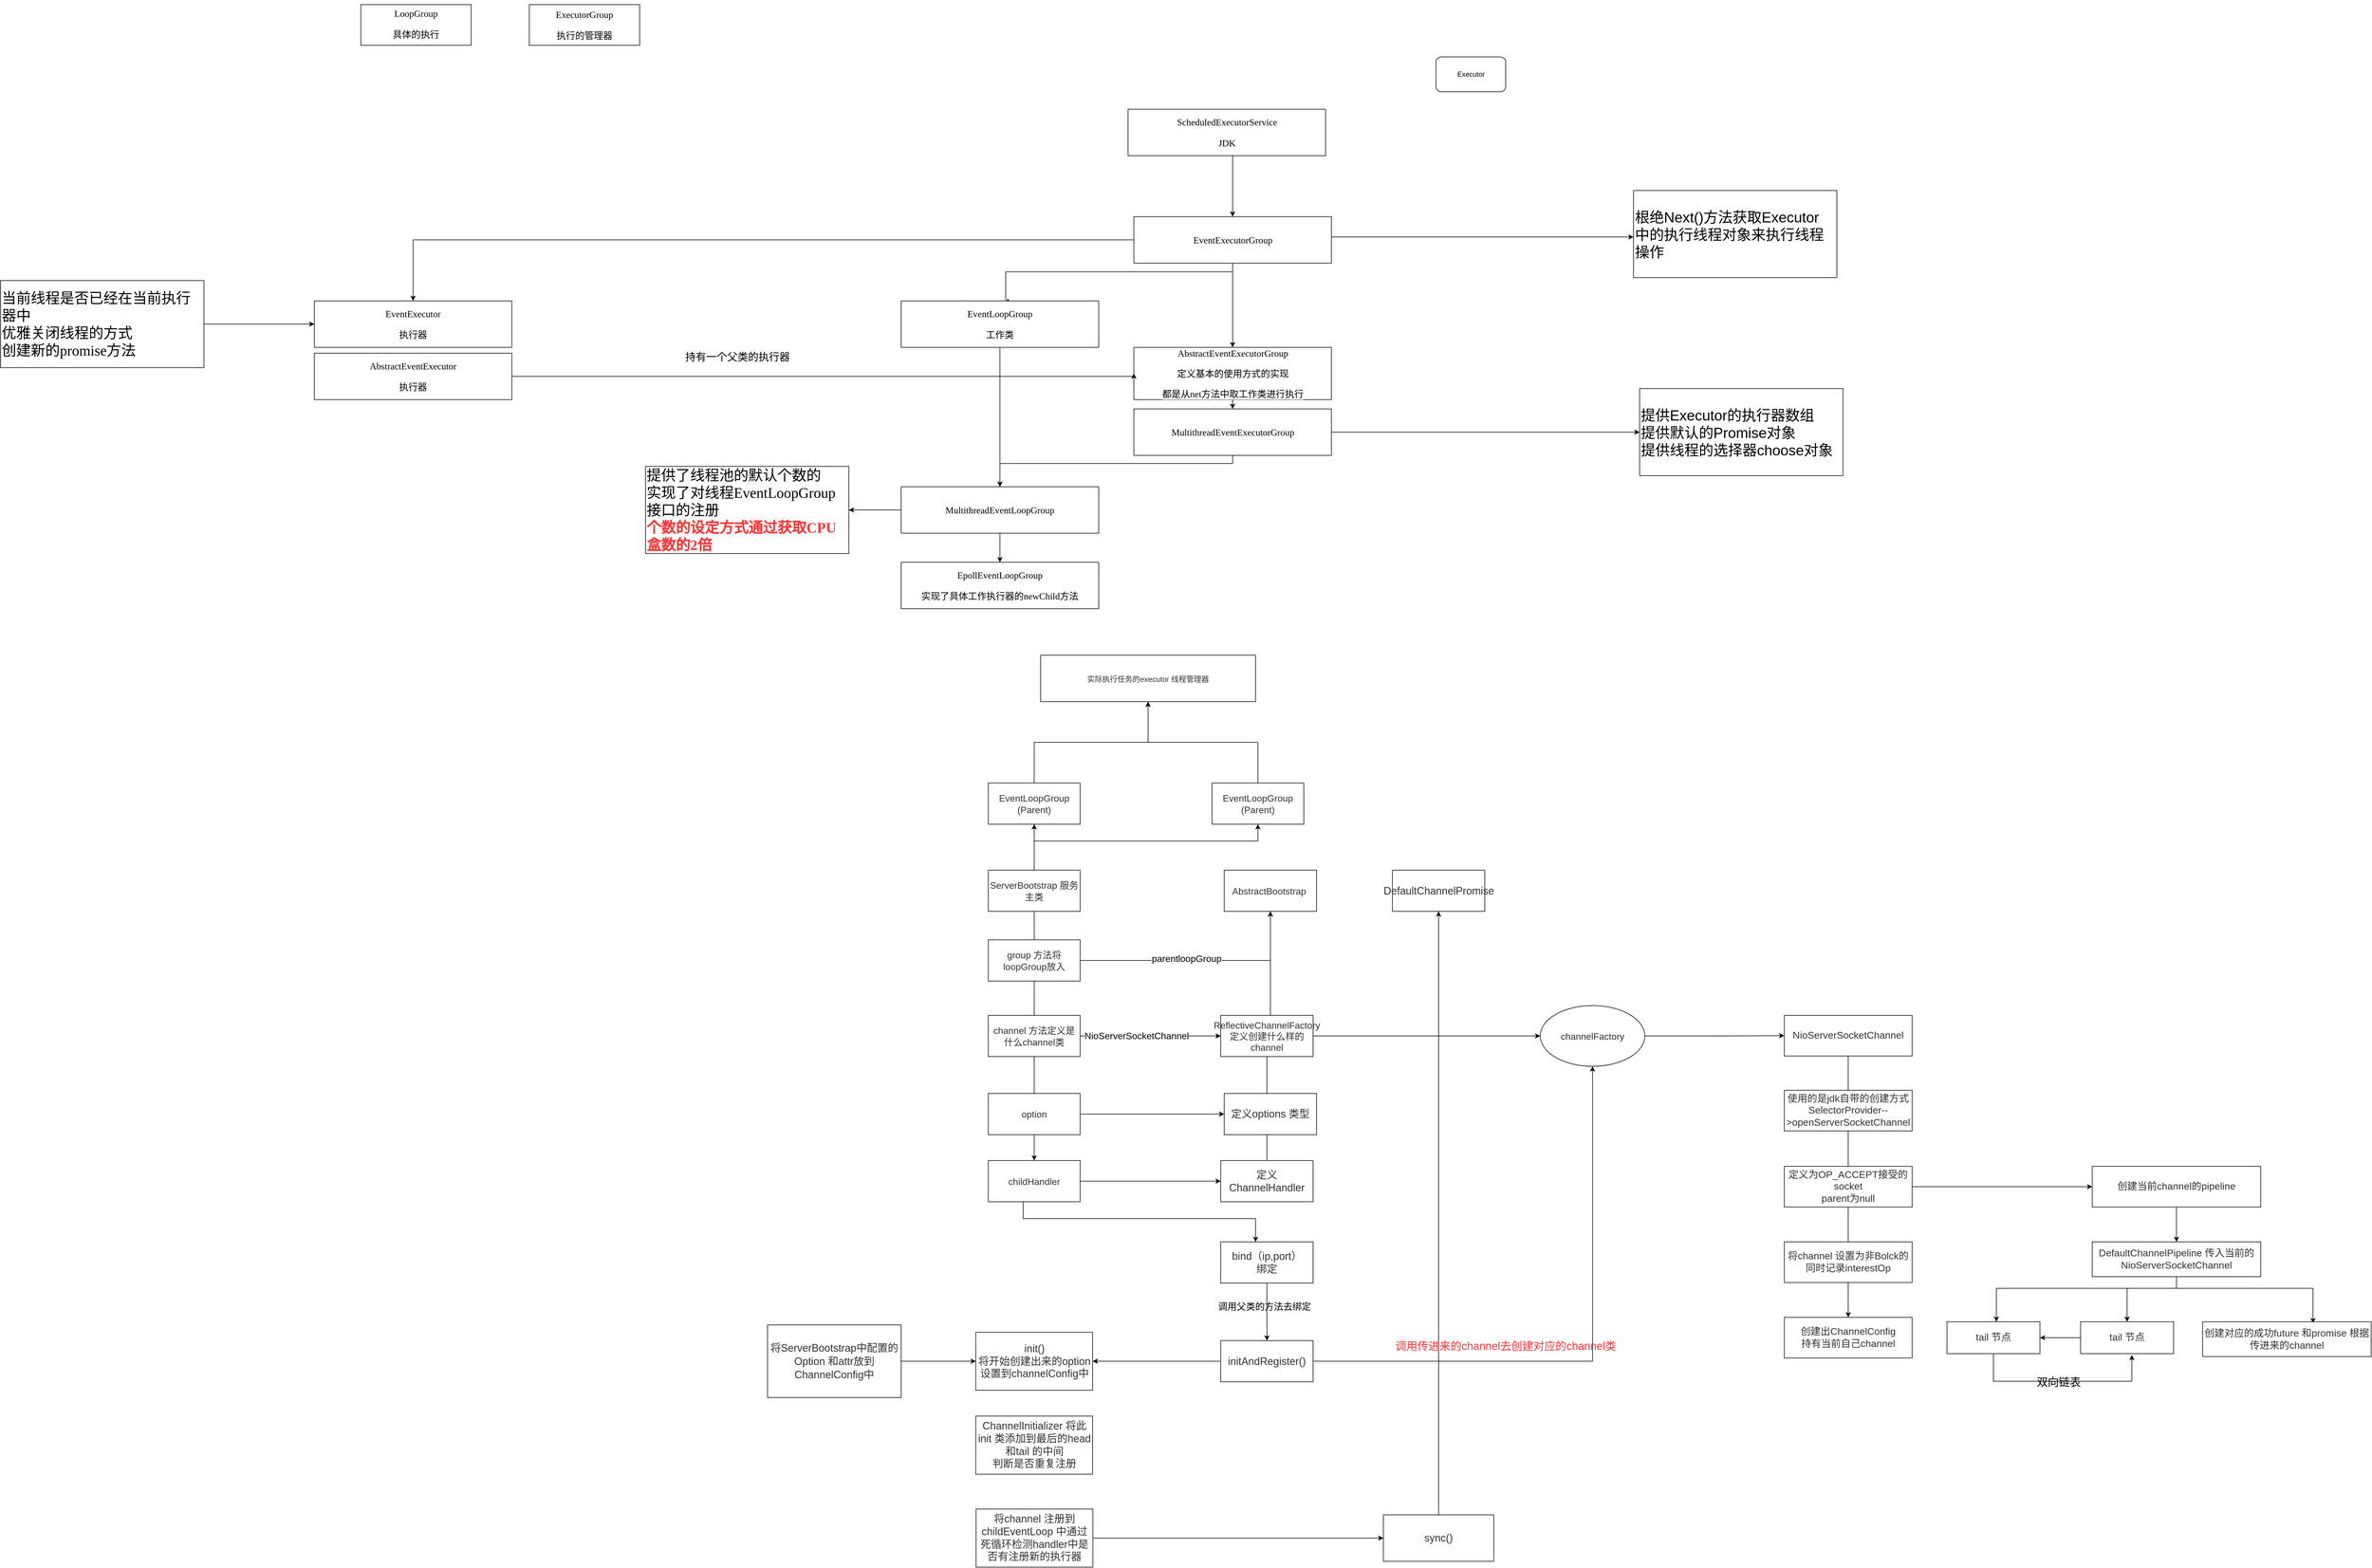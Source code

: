 <mxfile version="13.7.3" type="github">
  <diagram id="tISTSOa1IbnUW52Cragt" name="第 1 页">
    <mxGraphModel dx="3685" dy="3537" grid="1" gridSize="10" guides="1" tooltips="1" connect="1" arrows="1" fold="1" page="1" pageScale="1" pageWidth="827" pageHeight="1169" math="0" shadow="0">
      <root>
        <mxCell id="0" />
        <mxCell id="1" parent="0" />
        <mxCell id="TtaqyDXrP9r9ZkSE2HPn-74" style="edgeStyle=orthogonalEdgeStyle;rounded=0;orthogonalLoop=1;jettySize=auto;html=1;fontSize=19;" parent="1" source="TtaqyDXrP9r9ZkSE2HPn-1" target="TtaqyDXrP9r9ZkSE2HPn-73" edge="1">
          <mxGeometry relative="1" as="geometry" />
        </mxCell>
        <mxCell id="TtaqyDXrP9r9ZkSE2HPn-1" value="&lt;span style=&quot;color: rgb(50, 50, 50); font-size: 16px; background-color: rgba(255, 255, 255, 0.01);&quot;&gt;EventLoopGroup (Parent)&lt;/span&gt;" style="rounded=0;whiteSpace=wrap;html=1;fontSize=16;" parent="1" vertex="1">
          <mxGeometry x="120" y="20" width="158" height="71" as="geometry" />
        </mxCell>
        <mxCell id="TtaqyDXrP9r9ZkSE2HPn-70" style="edgeStyle=orthogonalEdgeStyle;rounded=0;orthogonalLoop=1;jettySize=auto;html=1;fontSize=19;" parent="1" source="TtaqyDXrP9r9ZkSE2HPn-3" target="TtaqyDXrP9r9ZkSE2HPn-9" edge="1">
          <mxGeometry relative="1" as="geometry" />
        </mxCell>
        <mxCell id="TtaqyDXrP9r9ZkSE2HPn-71" style="edgeStyle=orthogonalEdgeStyle;rounded=0;orthogonalLoop=1;jettySize=auto;html=1;fontSize=19;" parent="1" source="TtaqyDXrP9r9ZkSE2HPn-3" target="TtaqyDXrP9r9ZkSE2HPn-1" edge="1">
          <mxGeometry relative="1" as="geometry">
            <mxPoint x="199" y="100" as="targetPoint" />
          </mxGeometry>
        </mxCell>
        <mxCell id="TtaqyDXrP9r9ZkSE2HPn-72" style="edgeStyle=orthogonalEdgeStyle;rounded=0;orthogonalLoop=1;jettySize=auto;html=1;fontSize=19;" parent="1" source="TtaqyDXrP9r9ZkSE2HPn-3" target="TtaqyDXrP9r9ZkSE2HPn-40" edge="1">
          <mxGeometry relative="1" as="geometry">
            <Array as="points">
              <mxPoint x="199" y="120" />
              <mxPoint x="584" y="120" />
            </Array>
          </mxGeometry>
        </mxCell>
        <mxCell id="TtaqyDXrP9r9ZkSE2HPn-3" value="&lt;span style=&quot;color: rgb(50, 50, 50); font-size: 16px; background-color: rgba(255, 255, 255, 0.01);&quot;&gt;ServerBootstrap 服务主类&lt;/span&gt;" style="rounded=0;whiteSpace=wrap;html=1;fontSize=16;" parent="1" vertex="1">
          <mxGeometry x="120" y="170" width="158" height="71" as="geometry" />
        </mxCell>
        <mxCell id="TtaqyDXrP9r9ZkSE2HPn-4" value="&lt;span style=&quot;color: rgb(50, 50, 50); font-size: 16px; background-color: rgba(255, 255, 255, 0.01);&quot;&gt;AbstractBootstrap&amp;nbsp;&lt;/span&gt;" style="rounded=0;whiteSpace=wrap;html=1;fontSize=16;" parent="1" vertex="1">
          <mxGeometry x="526" y="170" width="159" height="71" as="geometry" />
        </mxCell>
        <mxCell id="TtaqyDXrP9r9ZkSE2HPn-15" style="edgeStyle=orthogonalEdgeStyle;rounded=0;orthogonalLoop=1;jettySize=auto;html=1;entryX=0.5;entryY=1;entryDx=0;entryDy=0;fontSize=16;" parent="1" source="TtaqyDXrP9r9ZkSE2HPn-6" target="TtaqyDXrP9r9ZkSE2HPn-4" edge="1">
          <mxGeometry relative="1" as="geometry" />
        </mxCell>
        <mxCell id="TtaqyDXrP9r9ZkSE2HPn-16" value="&lt;font style=&quot;font-size: 16px;&quot;&gt;parentloopGroup&lt;/font&gt;" style="edgeLabel;html=1;align=center;verticalAlign=middle;resizable=0;points=[];fontSize=16;" parent="TtaqyDXrP9r9ZkSE2HPn-15" vertex="1" connectable="0">
          <mxGeometry x="-0.112" y="4" relative="1" as="geometry">
            <mxPoint as="offset" />
          </mxGeometry>
        </mxCell>
        <mxCell id="TtaqyDXrP9r9ZkSE2HPn-6" value="&lt;span style=&quot;color: rgb(50, 50, 50); font-size: 16px; background-color: rgba(255, 255, 255, 0.01);&quot;&gt;group 方法将 loopGroup放入&lt;/span&gt;" style="rounded=0;whiteSpace=wrap;html=1;fontSize=16;" parent="1" vertex="1">
          <mxGeometry x="120" y="290" width="158" height="71" as="geometry" />
        </mxCell>
        <mxCell id="TtaqyDXrP9r9ZkSE2HPn-17" style="edgeStyle=orthogonalEdgeStyle;rounded=0;orthogonalLoop=1;jettySize=auto;html=1;entryX=0;entryY=0.5;entryDx=0;entryDy=0;fontSize=16;" parent="1" source="TtaqyDXrP9r9ZkSE2HPn-7" target="TtaqyDXrP9r9ZkSE2HPn-13" edge="1">
          <mxGeometry relative="1" as="geometry" />
        </mxCell>
        <mxCell id="TtaqyDXrP9r9ZkSE2HPn-18" value="NioServerSocketChannel" style="edgeLabel;html=1;align=center;verticalAlign=middle;resizable=0;points=[];fontSize=16;" parent="TtaqyDXrP9r9ZkSE2HPn-17" vertex="1" connectable="0">
          <mxGeometry x="-0.198" y="1" relative="1" as="geometry">
            <mxPoint as="offset" />
          </mxGeometry>
        </mxCell>
        <mxCell id="TtaqyDXrP9r9ZkSE2HPn-7" value="&lt;span style=&quot;color: rgb(50, 50, 50); font-size: 16px; background-color: rgba(255, 255, 255, 0.01);&quot;&gt;channel 方法定义是什么channel类&lt;/span&gt;" style="rounded=0;whiteSpace=wrap;html=1;fontSize=16;" parent="1" vertex="1">
          <mxGeometry x="120" y="420" width="158" height="71" as="geometry" />
        </mxCell>
        <mxCell id="TtaqyDXrP9r9ZkSE2HPn-20" value="" style="edgeStyle=orthogonalEdgeStyle;rounded=0;orthogonalLoop=1;jettySize=auto;html=1;fontSize=16;entryX=0;entryY=0.5;entryDx=0;entryDy=0;" parent="1" source="TtaqyDXrP9r9ZkSE2HPn-8" target="TtaqyDXrP9r9ZkSE2HPn-12" edge="1">
          <mxGeometry relative="1" as="geometry">
            <mxPoint x="320" y="584.5" as="targetPoint" />
          </mxGeometry>
        </mxCell>
        <mxCell id="TtaqyDXrP9r9ZkSE2HPn-8" value="&lt;span style=&quot;color: rgb(50, 50, 50); font-size: 16px; background-color: rgba(255, 255, 255, 0.01);&quot;&gt;option&lt;/span&gt;" style="rounded=0;whiteSpace=wrap;html=1;fontSize=16;" parent="1" vertex="1">
          <mxGeometry x="120" y="554.5" width="158" height="71" as="geometry" />
        </mxCell>
        <mxCell id="TtaqyDXrP9r9ZkSE2HPn-21" style="edgeStyle=orthogonalEdgeStyle;rounded=0;orthogonalLoop=1;jettySize=auto;html=1;fontSize=16;" parent="1" source="TtaqyDXrP9r9ZkSE2HPn-9" target="TtaqyDXrP9r9ZkSE2HPn-11" edge="1">
          <mxGeometry relative="1" as="geometry" />
        </mxCell>
        <mxCell id="TtaqyDXrP9r9ZkSE2HPn-22" style="edgeStyle=orthogonalEdgeStyle;rounded=0;orthogonalLoop=1;jettySize=auto;html=1;fontSize=16;" parent="1" source="TtaqyDXrP9r9ZkSE2HPn-9" target="TtaqyDXrP9r9ZkSE2HPn-10" edge="1">
          <mxGeometry relative="1" as="geometry">
            <Array as="points">
              <mxPoint x="180" y="770" />
              <mxPoint x="580" y="770" />
            </Array>
          </mxGeometry>
        </mxCell>
        <mxCell id="TtaqyDXrP9r9ZkSE2HPn-9" value="&lt;span style=&quot;color: rgb(50, 50, 50); font-size: 16px; background-color: rgba(255, 255, 255, 0.01);&quot;&gt;childHandler&lt;/span&gt;" style="rounded=0;whiteSpace=wrap;html=1;fontSize=16;" parent="1" vertex="1">
          <mxGeometry x="120" y="670" width="158" height="71" as="geometry" />
        </mxCell>
        <mxCell id="TtaqyDXrP9r9ZkSE2HPn-23" style="edgeStyle=orthogonalEdgeStyle;rounded=0;orthogonalLoop=1;jettySize=auto;html=1;fontSize=16;entryX=0.5;entryY=0;entryDx=0;entryDy=0;" parent="1" source="TtaqyDXrP9r9ZkSE2HPn-10" target="TtaqyDXrP9r9ZkSE2HPn-14" edge="1">
          <mxGeometry relative="1" as="geometry">
            <mxPoint x="580" y="920" as="targetPoint" />
          </mxGeometry>
        </mxCell>
        <mxCell id="TtaqyDXrP9r9ZkSE2HPn-10" value="&lt;span style=&quot;color: rgb(50 , 50 , 50) ; font-size: 18px ; background-color: rgba(255 , 255 , 255 , 0.01)&quot;&gt;bind（ip,port）&lt;/span&gt;&lt;div style=&quot;resize: none ; outline: 0px ; font-size: 18px ; color: rgb(50 , 50 , 50)&quot;&gt;绑定&lt;/div&gt;" style="rounded=0;whiteSpace=wrap;html=1;fontSize=16;" parent="1" vertex="1">
          <mxGeometry x="520" y="810" width="159" height="71" as="geometry" />
        </mxCell>
        <mxCell id="TtaqyDXrP9r9ZkSE2HPn-30" style="edgeStyle=orthogonalEdgeStyle;rounded=0;orthogonalLoop=1;jettySize=auto;html=1;entryX=0.5;entryY=1;entryDx=0;entryDy=0;fontSize=16;" parent="1" source="TtaqyDXrP9r9ZkSE2HPn-11" target="TtaqyDXrP9r9ZkSE2HPn-4" edge="1">
          <mxGeometry relative="1" as="geometry" />
        </mxCell>
        <mxCell id="TtaqyDXrP9r9ZkSE2HPn-11" value="&lt;span style=&quot;color: rgb(50 , 50 , 50) ; font-size: 18px ; background-color: rgba(255 , 255 , 255 , 0.01)&quot;&gt;定义ChannelHandler&lt;/span&gt;" style="rounded=0;whiteSpace=wrap;html=1;fontSize=16;" parent="1" vertex="1">
          <mxGeometry x="520" y="670" width="159" height="71" as="geometry" />
        </mxCell>
        <mxCell id="TtaqyDXrP9r9ZkSE2HPn-12" value="&lt;span style=&quot;color: rgb(50 , 50 , 50) ; font-size: 18px ; background-color: rgba(255 , 255 , 255 , 0.01)&quot;&gt;定义options 类型&lt;/span&gt;" style="rounded=0;whiteSpace=wrap;html=1;fontSize=16;" parent="1" vertex="1">
          <mxGeometry x="526" y="554.5" width="159" height="71" as="geometry" />
        </mxCell>
        <mxCell id="TtaqyDXrP9r9ZkSE2HPn-42" style="edgeStyle=orthogonalEdgeStyle;rounded=0;orthogonalLoop=1;jettySize=auto;html=1;entryX=0;entryY=0.5;entryDx=0;entryDy=0;fontSize=16;" parent="1" source="TtaqyDXrP9r9ZkSE2HPn-13" target="TtaqyDXrP9r9ZkSE2HPn-41" edge="1">
          <mxGeometry relative="1" as="geometry" />
        </mxCell>
        <mxCell id="TtaqyDXrP9r9ZkSE2HPn-13" value="&lt;span style=&quot;color: rgb(50, 50, 50); font-size: 16px; background-color: rgba(255, 255, 255, 0.01);&quot;&gt;ReflectiveChannelFactory&lt;/span&gt;&lt;div style=&quot;resize: none; outline: 0px; font-size: 16px; color: rgb(50, 50, 50);&quot;&gt;定义创建什么样的channel&lt;/div&gt;" style="rounded=0;whiteSpace=wrap;html=1;fontSize=16;" parent="1" vertex="1">
          <mxGeometry x="520" y="420" width="159" height="71" as="geometry" />
        </mxCell>
        <mxCell id="TtaqyDXrP9r9ZkSE2HPn-32" value="" style="edgeStyle=orthogonalEdgeStyle;rounded=0;orthogonalLoop=1;jettySize=auto;html=1;fontSize=16;" parent="1" source="TtaqyDXrP9r9ZkSE2HPn-14" target="TtaqyDXrP9r9ZkSE2HPn-31" edge="1">
          <mxGeometry relative="1" as="geometry" />
        </mxCell>
        <mxCell id="TtaqyDXrP9r9ZkSE2HPn-43" style="edgeStyle=orthogonalEdgeStyle;rounded=0;orthogonalLoop=1;jettySize=auto;html=1;entryX=0.5;entryY=1;entryDx=0;entryDy=0;fontSize=16;" parent="1" source="TtaqyDXrP9r9ZkSE2HPn-14" target="TtaqyDXrP9r9ZkSE2HPn-41" edge="1">
          <mxGeometry relative="1" as="geometry" />
        </mxCell>
        <mxCell id="TtaqyDXrP9r9ZkSE2HPn-14" value="&lt;span style=&quot;color: rgb(50 , 50 , 50) ; font-size: 18px ; background-color: rgba(255 , 255 , 255 , 0.01)&quot;&gt;initAndRegister()&lt;/span&gt;" style="rounded=0;whiteSpace=wrap;html=1;fontSize=16;" parent="1" vertex="1">
          <mxGeometry x="520" y="980" width="159" height="71" as="geometry" />
        </mxCell>
        <mxCell id="TtaqyDXrP9r9ZkSE2HPn-31" value="&lt;span style=&quot;color: rgb(50 , 50 , 50) ; font-size: 18px ; background-color: rgba(255 , 255 , 255 , 0.01)&quot;&gt;init()&lt;/span&gt;&lt;div style=&quot;resize: none ; outline: 0px ; font-size: 18px ; color: rgb(50 , 50 , 50)&quot;&gt;将开始创建出来的option设置到channelConfig中&lt;/div&gt;" style="rounded=0;whiteSpace=wrap;html=1;fontSize=16;" parent="1" vertex="1">
          <mxGeometry x="98.5" y="965.5" width="201" height="100" as="geometry" />
        </mxCell>
        <mxCell id="TtaqyDXrP9r9ZkSE2HPn-24" value="调用父类的方法去绑定" style="text;html=1;align=center;verticalAlign=middle;resizable=0;points=[];autosize=1;fontSize=16;" parent="1" vertex="1">
          <mxGeometry x="505" y="911" width="180" height="20" as="geometry" />
        </mxCell>
        <mxCell id="TtaqyDXrP9r9ZkSE2HPn-33" value="&lt;span style=&quot;color: rgb(50 , 50 , 50) ; font-size: 18px ; background-color: rgba(255 , 255 , 255 , 0.01)&quot;&gt;ChannelInitializer 将此init 类添加到最后的head 和tail 的中间&lt;/span&gt;&lt;br style=&quot;color: rgb(50 , 50 , 50) ; font-size: 18px&quot;&gt;&lt;div style=&quot;resize: none ; outline: 0px ; font-size: 18px ; color: rgb(50 , 50 , 50)&quot;&gt;判断是否重复注册&lt;/div&gt;" style="rounded=0;whiteSpace=wrap;html=1;fontSize=16;" parent="1" vertex="1">
          <mxGeometry x="98.5" y="1110" width="201" height="100" as="geometry" />
        </mxCell>
        <mxCell id="TtaqyDXrP9r9ZkSE2HPn-35" style="edgeStyle=orthogonalEdgeStyle;rounded=0;orthogonalLoop=1;jettySize=auto;html=1;fontSize=16;entryX=0;entryY=0.5;entryDx=0;entryDy=0;" parent="1" source="TtaqyDXrP9r9ZkSE2HPn-34" target="TtaqyDXrP9r9ZkSE2HPn-36" edge="1">
          <mxGeometry relative="1" as="geometry">
            <mxPoint x="730" y="1330" as="targetPoint" />
          </mxGeometry>
        </mxCell>
        <mxCell id="TtaqyDXrP9r9ZkSE2HPn-34" value="&lt;span style=&quot;color: rgb(50 , 50 , 50) ; font-size: 18px ; background-color: rgba(255 , 255 , 255 , 0.01)&quot;&gt;将channel 注册到childEventLoop 中通过死循环检测handler中是否有注册新的执行器&lt;/span&gt;" style="rounded=0;whiteSpace=wrap;html=1;fontSize=16;" parent="1" vertex="1">
          <mxGeometry x="99" y="1270" width="201" height="100" as="geometry" />
        </mxCell>
        <mxCell id="TtaqyDXrP9r9ZkSE2HPn-38" style="edgeStyle=orthogonalEdgeStyle;rounded=0;orthogonalLoop=1;jettySize=auto;html=1;entryX=0.5;entryY=1;entryDx=0;entryDy=0;fontSize=16;" parent="1" source="TtaqyDXrP9r9ZkSE2HPn-36" target="TtaqyDXrP9r9ZkSE2HPn-37" edge="1">
          <mxGeometry relative="1" as="geometry" />
        </mxCell>
        <mxCell id="TtaqyDXrP9r9ZkSE2HPn-36" value="&lt;span style=&quot;color: rgb(50 , 50 , 50) ; font-size: 18px ; background-color: rgba(255 , 255 , 255 , 0.01)&quot;&gt;sync()&lt;/span&gt;" style="rounded=0;whiteSpace=wrap;html=1;fontSize=16;" parent="1" vertex="1">
          <mxGeometry x="800" y="1280" width="190" height="80" as="geometry" />
        </mxCell>
        <mxCell id="TtaqyDXrP9r9ZkSE2HPn-37" value="&lt;span style=&quot;color: rgb(50 , 50 , 50) ; font-size: 18px ; background-color: rgba(255 , 255 , 255 , 0.01)&quot;&gt;DefaultChannelPromise&lt;/span&gt;" style="rounded=0;whiteSpace=wrap;html=1;fontSize=16;" parent="1" vertex="1">
          <mxGeometry x="815.5" y="170" width="159" height="71" as="geometry" />
        </mxCell>
        <mxCell id="TtaqyDXrP9r9ZkSE2HPn-75" style="edgeStyle=orthogonalEdgeStyle;rounded=0;orthogonalLoop=1;jettySize=auto;html=1;entryX=0.5;entryY=1;entryDx=0;entryDy=0;fontSize=19;" parent="1" source="TtaqyDXrP9r9ZkSE2HPn-40" target="TtaqyDXrP9r9ZkSE2HPn-73" edge="1">
          <mxGeometry relative="1" as="geometry" />
        </mxCell>
        <mxCell id="TtaqyDXrP9r9ZkSE2HPn-40" value="&lt;span style=&quot;color: rgb(50, 50, 50); font-size: 16px; background-color: rgba(255, 255, 255, 0.01);&quot;&gt;EventLoopGroup (Parent)&lt;/span&gt;" style="rounded=0;whiteSpace=wrap;html=1;fontSize=16;" parent="1" vertex="1">
          <mxGeometry x="505" y="20" width="158" height="71" as="geometry" />
        </mxCell>
        <mxCell id="TtaqyDXrP9r9ZkSE2HPn-47" value="" style="edgeStyle=orthogonalEdgeStyle;rounded=0;orthogonalLoop=1;jettySize=auto;html=1;fontSize=19;entryX=0;entryY=0.5;entryDx=0;entryDy=0;" parent="1" source="TtaqyDXrP9r9ZkSE2HPn-41" target="TtaqyDXrP9r9ZkSE2HPn-48" edge="1">
          <mxGeometry relative="1" as="geometry">
            <mxPoint x="1330.0" y="455.5" as="targetPoint" />
          </mxGeometry>
        </mxCell>
        <mxCell id="TtaqyDXrP9r9ZkSE2HPn-41" value="&lt;span style=&quot;color: rgb(50 , 50 , 50) ; background-color: rgba(255 , 255 , 255 , 0.01)&quot;&gt;channelFactory&lt;/span&gt;" style="ellipse;whiteSpace=wrap;html=1;fontSize=16;" parent="1" vertex="1">
          <mxGeometry x="1070" y="403.25" width="180" height="104.5" as="geometry" />
        </mxCell>
        <mxCell id="TtaqyDXrP9r9ZkSE2HPn-45" value="&lt;font color=&quot;#ff3333&quot; style=&quot;font-size: 19px;&quot;&gt;调用传进来的channel去创建对应的channel类&lt;/font&gt;" style="text;html=1;align=center;verticalAlign=middle;resizable=0;points=[];autosize=1;fontSize=19;" parent="1" vertex="1">
          <mxGeometry x="810" y="975" width="400" height="30" as="geometry" />
        </mxCell>
        <mxCell id="TtaqyDXrP9r9ZkSE2HPn-53" style="edgeStyle=orthogonalEdgeStyle;rounded=0;orthogonalLoop=1;jettySize=auto;html=1;fontSize=19;" parent="1" source="TtaqyDXrP9r9ZkSE2HPn-48" target="TtaqyDXrP9r9ZkSE2HPn-50" edge="1">
          <mxGeometry relative="1" as="geometry" />
        </mxCell>
        <mxCell id="TtaqyDXrP9r9ZkSE2HPn-48" value="&lt;span style=&quot;color: rgb(50 , 50 , 50) ; font-size: 17px ; background-color: rgba(255 , 255 , 255 , 0.01)&quot;&gt;NioServerSocketChannel&lt;/span&gt;" style="rounded=0;whiteSpace=wrap;html=1;fontSize=16;" parent="1" vertex="1">
          <mxGeometry x="1490" y="420" width="220" height="70" as="geometry" />
        </mxCell>
        <mxCell id="TtaqyDXrP9r9ZkSE2HPn-49" value="&lt;span style=&quot;color: rgb(50 , 50 , 50) ; font-size: 17px ; background-color: rgba(255 , 255 , 255 , 0.01)&quot;&gt;使用的是jdk自带的创建方式&lt;/span&gt;&lt;div style=&quot;resize: none ; outline: 0px ; font-size: 17px ; color: rgb(50 , 50 , 50)&quot;&gt;SelectorProvider--&amp;gt;openServerSocketChannel&lt;/div&gt;" style="rounded=0;whiteSpace=wrap;html=1;fontSize=16;" parent="1" vertex="1">
          <mxGeometry x="1490" y="549" width="220" height="70" as="geometry" />
        </mxCell>
        <mxCell id="TtaqyDXrP9r9ZkSE2HPn-50" value="&lt;span style=&quot;color: rgb(50 , 50 , 50) ; font-size: 17px ; background-color: rgba(255 , 255 , 255 , 0.01)&quot;&gt;创建出ChannelConfig&lt;br&gt;持有当前自己channel&lt;br&gt;&lt;/span&gt;" style="rounded=0;whiteSpace=wrap;html=1;fontSize=16;" parent="1" vertex="1">
          <mxGeometry x="1490" y="940" width="220" height="70" as="geometry" />
        </mxCell>
        <mxCell id="TtaqyDXrP9r9ZkSE2HPn-51" value="&lt;span style=&quot;color: rgb(50 , 50 , 50) ; font-size: 17px ; background-color: rgba(255 , 255 , 255 , 0.01)&quot;&gt;将channel 设置为非Bolck的 同时记录interestOp&lt;/span&gt;" style="rounded=0;whiteSpace=wrap;html=1;fontSize=16;" parent="1" vertex="1">
          <mxGeometry x="1490" y="810" width="220" height="70" as="geometry" />
        </mxCell>
        <mxCell id="TtaqyDXrP9r9ZkSE2HPn-54" style="edgeStyle=orthogonalEdgeStyle;rounded=0;orthogonalLoop=1;jettySize=auto;html=1;fontSize=19;entryX=0;entryY=0.5;entryDx=0;entryDy=0;" parent="1" source="TtaqyDXrP9r9ZkSE2HPn-52" target="TtaqyDXrP9r9ZkSE2HPn-55" edge="1">
          <mxGeometry relative="1" as="geometry">
            <mxPoint x="2030" y="715" as="targetPoint" />
          </mxGeometry>
        </mxCell>
        <mxCell id="TtaqyDXrP9r9ZkSE2HPn-52" value="&lt;span style=&quot;color: rgb(50 , 50 , 50) ; font-size: 17px ; background-color: rgba(255 , 255 , 255 , 0.01)&quot;&gt;定义为OP_ACCEPT接受的socket&lt;/span&gt;&lt;div style=&quot;resize: none ; outline: 0px ; font-size: 17px ; color: rgb(50 , 50 , 50)&quot;&gt;parent为null&lt;/div&gt;" style="rounded=0;whiteSpace=wrap;html=1;fontSize=16;" parent="1" vertex="1">
          <mxGeometry x="1490" y="680" width="220" height="70" as="geometry" />
        </mxCell>
        <mxCell id="TtaqyDXrP9r9ZkSE2HPn-57" value="" style="edgeStyle=orthogonalEdgeStyle;rounded=0;orthogonalLoop=1;jettySize=auto;html=1;fontSize=19;" parent="1" source="TtaqyDXrP9r9ZkSE2HPn-55" target="TtaqyDXrP9r9ZkSE2HPn-56" edge="1">
          <mxGeometry relative="1" as="geometry" />
        </mxCell>
        <mxCell id="TtaqyDXrP9r9ZkSE2HPn-55" value="&lt;span style=&quot;color: rgb(50 , 50 , 50) ; font-size: 17px ; background-color: rgba(255 , 255 , 255 , 0.01)&quot;&gt;创建当前channel的pipeline&lt;/span&gt;" style="rounded=0;whiteSpace=wrap;html=1;fontSize=16;" parent="1" vertex="1">
          <mxGeometry x="2020" y="680" width="290" height="70" as="geometry" />
        </mxCell>
        <mxCell id="TtaqyDXrP9r9ZkSE2HPn-60" value="" style="edgeStyle=orthogonalEdgeStyle;rounded=0;orthogonalLoop=1;jettySize=auto;html=1;fontSize=19;" parent="1" source="TtaqyDXrP9r9ZkSE2HPn-56" target="TtaqyDXrP9r9ZkSE2HPn-59" edge="1">
          <mxGeometry relative="1" as="geometry">
            <Array as="points">
              <mxPoint x="2165" y="890" />
              <mxPoint x="1855" y="890" />
            </Array>
          </mxGeometry>
        </mxCell>
        <mxCell id="TtaqyDXrP9r9ZkSE2HPn-62" style="edgeStyle=orthogonalEdgeStyle;rounded=0;orthogonalLoop=1;jettySize=auto;html=1;fontSize=19;" parent="1" source="TtaqyDXrP9r9ZkSE2HPn-56" target="TtaqyDXrP9r9ZkSE2HPn-61" edge="1">
          <mxGeometry relative="1" as="geometry">
            <Array as="points">
              <mxPoint x="2165" y="890" />
              <mxPoint x="2080" y="890" />
            </Array>
          </mxGeometry>
        </mxCell>
        <mxCell id="TtaqyDXrP9r9ZkSE2HPn-67" style="edgeStyle=orthogonalEdgeStyle;rounded=0;orthogonalLoop=1;jettySize=auto;html=1;entryX=0.655;entryY=0.042;entryDx=0;entryDy=0;entryPerimeter=0;fontSize=19;" parent="1" source="TtaqyDXrP9r9ZkSE2HPn-56" target="TtaqyDXrP9r9ZkSE2HPn-66" edge="1">
          <mxGeometry relative="1" as="geometry">
            <Array as="points">
              <mxPoint x="2165" y="890" />
              <mxPoint x="2400" y="890" />
            </Array>
          </mxGeometry>
        </mxCell>
        <mxCell id="TtaqyDXrP9r9ZkSE2HPn-56" value="&lt;span style=&quot;color: rgb(50 , 50 , 50) ; font-size: 17px ; background-color: rgba(255 , 255 , 255 , 0.01)&quot;&gt;DefaultChannelPipeline 传入当前的&lt;/span&gt;&lt;div style=&quot;resize: none ; outline: 0px ; font-size: 17px ; color: rgb(50 , 50 , 50)&quot;&gt;NioServerSocketChannel&lt;/div&gt;" style="rounded=0;whiteSpace=wrap;html=1;fontSize=16;" parent="1" vertex="1">
          <mxGeometry x="2020" y="810" width="290" height="60" as="geometry" />
        </mxCell>
        <mxCell id="TtaqyDXrP9r9ZkSE2HPn-64" style="edgeStyle=orthogonalEdgeStyle;rounded=0;orthogonalLoop=1;jettySize=auto;html=1;fontSize=19;entryX=0.551;entryY=1.041;entryDx=0;entryDy=0;entryPerimeter=0;" parent="1" source="TtaqyDXrP9r9ZkSE2HPn-59" target="TtaqyDXrP9r9ZkSE2HPn-61" edge="1">
          <mxGeometry relative="1" as="geometry">
            <mxPoint x="1850" y="1050" as="targetPoint" />
            <Array as="points">
              <mxPoint x="1850" y="1050" />
              <mxPoint x="2088" y="1050" />
            </Array>
          </mxGeometry>
        </mxCell>
        <mxCell id="TtaqyDXrP9r9ZkSE2HPn-59" value="&lt;span style=&quot;color: rgb(50 , 50 , 50) ; font-size: 17px ; background-color: rgba(255 , 255 , 255 , 0.01)&quot;&gt;tail 节点&lt;/span&gt;" style="rounded=0;whiteSpace=wrap;html=1;fontSize=16;" parent="1" vertex="1">
          <mxGeometry x="1770" y="947.5" width="160" height="55" as="geometry" />
        </mxCell>
        <mxCell id="TtaqyDXrP9r9ZkSE2HPn-63" style="edgeStyle=orthogonalEdgeStyle;rounded=0;orthogonalLoop=1;jettySize=auto;html=1;entryX=1;entryY=0.5;entryDx=0;entryDy=0;fontSize=19;" parent="1" source="TtaqyDXrP9r9ZkSE2HPn-61" target="TtaqyDXrP9r9ZkSE2HPn-59" edge="1">
          <mxGeometry relative="1" as="geometry" />
        </mxCell>
        <mxCell id="TtaqyDXrP9r9ZkSE2HPn-61" value="&lt;span style=&quot;color: rgb(50 , 50 , 50) ; font-size: 17px ; background-color: rgba(255 , 255 , 255 , 0.01)&quot;&gt;tail 节点&lt;/span&gt;" style="rounded=0;whiteSpace=wrap;html=1;fontSize=16;" parent="1" vertex="1">
          <mxGeometry x="2000" y="947.5" width="160" height="55" as="geometry" />
        </mxCell>
        <mxCell id="TtaqyDXrP9r9ZkSE2HPn-65" value="双向链表" style="text;html=1;align=center;verticalAlign=middle;resizable=0;points=[];autosize=1;fontSize=19;" parent="1" vertex="1">
          <mxGeometry x="1917" y="1037" width="90" height="30" as="geometry" />
        </mxCell>
        <mxCell id="TtaqyDXrP9r9ZkSE2HPn-66" value="&lt;span style=&quot;color: rgb(50 , 50 , 50) ; font-size: 17px ; background-color: rgba(255 , 255 , 255 , 0.01)&quot;&gt;创建对应的成功future 和promise 根据 传进来的channel&lt;/span&gt;" style="rounded=0;whiteSpace=wrap;html=1;fontSize=16;" parent="1" vertex="1">
          <mxGeometry x="2210" y="947.5" width="290" height="60" as="geometry" />
        </mxCell>
        <mxCell id="TtaqyDXrP9r9ZkSE2HPn-69" style="edgeStyle=orthogonalEdgeStyle;rounded=0;orthogonalLoop=1;jettySize=auto;html=1;entryX=0;entryY=0.5;entryDx=0;entryDy=0;fontSize=19;" parent="1" source="TtaqyDXrP9r9ZkSE2HPn-68" target="TtaqyDXrP9r9ZkSE2HPn-31" edge="1">
          <mxGeometry relative="1" as="geometry" />
        </mxCell>
        <mxCell id="TtaqyDXrP9r9ZkSE2HPn-68" value="&lt;span style=&quot;color: rgb(50 , 50 , 50) ; font-size: 18px ; background-color: rgba(255 , 255 , 255 , 0.01)&quot;&gt;将ServerBootstrap中配置的Option 和attr放到ChannelConfig中&lt;/span&gt;" style="rounded=0;whiteSpace=wrap;html=1;fontSize=19;" parent="1" vertex="1">
          <mxGeometry x="-260" y="953" width="230" height="125" as="geometry" />
        </mxCell>
        <mxCell id="TtaqyDXrP9r9ZkSE2HPn-73" value="&lt;span style=&quot;color: rgb(50 , 50 , 50) ; font-size: 13px ; background-color: rgba(255 , 255 , 255 , 0.01)&quot;&gt;实际执行任务的executor 线程管理器&lt;/span&gt;" style="rounded=0;whiteSpace=wrap;html=1;fontSize=19;" parent="1" vertex="1">
          <mxGeometry x="210" y="-200" width="370" height="80" as="geometry" />
        </mxCell>
        <mxCell id="6w5kW8aePezKGZnNkr1f-3" style="edgeStyle=orthogonalEdgeStyle;rounded=0;orthogonalLoop=1;jettySize=auto;html=1;entryX=0.5;entryY=0;entryDx=0;entryDy=0;" parent="1" source="6w5kW8aePezKGZnNkr1f-1" target="6w5kW8aePezKGZnNkr1f-2" edge="1">
          <mxGeometry relative="1" as="geometry">
            <Array as="points">
              <mxPoint x="540.5" y="-955" />
            </Array>
          </mxGeometry>
        </mxCell>
        <mxCell id="6w5kW8aePezKGZnNkr1f-1" value="&lt;pre style=&quot;background-color: rgb(255 , 255 , 255) ; font-family: &amp;#34;consolas&amp;#34; ; font-size: 12pt&quot;&gt;ScheduledExecutorService&lt;/pre&gt;&lt;pre style=&quot;background-color: rgb(255 , 255 , 255) ; font-family: &amp;#34;consolas&amp;#34; ; font-size: 12pt&quot;&gt;JDK&lt;/pre&gt;" style="rounded=0;whiteSpace=wrap;html=1;" parent="1" vertex="1">
          <mxGeometry x="360.5" y="-1140" width="340" height="80" as="geometry" />
        </mxCell>
        <mxCell id="6w5kW8aePezKGZnNkr1f-6" style="edgeStyle=orthogonalEdgeStyle;rounded=0;orthogonalLoop=1;jettySize=auto;html=1;entryX=0;entryY=0.533;entryDx=0;entryDy=0;entryPerimeter=0;" parent="1" source="6w5kW8aePezKGZnNkr1f-2" target="6w5kW8aePezKGZnNkr1f-4" edge="1">
          <mxGeometry relative="1" as="geometry">
            <Array as="points">
              <mxPoint x="1230.5" y="-920" />
            </Array>
          </mxGeometry>
        </mxCell>
        <mxCell id="6w5kW8aePezKGZnNkr1f-22" style="edgeStyle=orthogonalEdgeStyle;rounded=0;orthogonalLoop=1;jettySize=auto;html=1;entryX=0.54;entryY=-0.052;entryDx=0;entryDy=0;entryPerimeter=0;" parent="1" source="6w5kW8aePezKGZnNkr1f-2" target="6w5kW8aePezKGZnNkr1f-19" edge="1">
          <mxGeometry relative="1" as="geometry">
            <Array as="points">
              <mxPoint x="541" y="-860" />
              <mxPoint x="150" y="-860" />
              <mxPoint x="150" y="-810" />
              <mxPoint x="154" y="-810" />
            </Array>
          </mxGeometry>
        </mxCell>
        <mxCell id="6w5kW8aePezKGZnNkr1f-26" style="edgeStyle=orthogonalEdgeStyle;rounded=0;orthogonalLoop=1;jettySize=auto;html=1;entryX=0.5;entryY=0;entryDx=0;entryDy=0;" parent="1" source="6w5kW8aePezKGZnNkr1f-2" target="6w5kW8aePezKGZnNkr1f-25" edge="1">
          <mxGeometry relative="1" as="geometry">
            <mxPoint x="541" y="-830" as="targetPoint" />
          </mxGeometry>
        </mxCell>
        <mxCell id="6w5kW8aePezKGZnNkr1f-34" style="edgeStyle=orthogonalEdgeStyle;rounded=0;orthogonalLoop=1;jettySize=auto;html=1;entryX=0.5;entryY=0;entryDx=0;entryDy=0;" parent="1" source="6w5kW8aePezKGZnNkr1f-2" target="6w5kW8aePezKGZnNkr1f-21" edge="1">
          <mxGeometry relative="1" as="geometry" />
        </mxCell>
        <mxCell id="6w5kW8aePezKGZnNkr1f-2" value="&lt;pre style=&quot;background-color: rgb(255 , 255 , 255) ; font-family: &amp;#34;consolas&amp;#34; ; font-size: 12pt&quot;&gt;&lt;pre style=&quot;font-family: &amp;#34;consolas&amp;#34; ; font-size: 12pt&quot;&gt;EventExecutorGroup&lt;/pre&gt;&lt;/pre&gt;" style="rounded=0;whiteSpace=wrap;html=1;" parent="1" vertex="1">
          <mxGeometry x="370.5" y="-955" width="340" height="80" as="geometry" />
        </mxCell>
        <mxCell id="6w5kW8aePezKGZnNkr1f-4" value="&lt;font style=&quot;font-size: 25px&quot;&gt;根绝Next()方法获取Executor 中的执行线程对象来执行线程操作&lt;/font&gt;" style="rounded=0;whiteSpace=wrap;html=1;align=left;" parent="1" vertex="1">
          <mxGeometry x="1230.5" y="-1000" width="350" height="150" as="geometry" />
        </mxCell>
        <mxCell id="6w5kW8aePezKGZnNkr1f-10" style="edgeStyle=orthogonalEdgeStyle;rounded=0;orthogonalLoop=1;jettySize=auto;html=1;" parent="1" source="6w5kW8aePezKGZnNkr1f-7" target="6w5kW8aePezKGZnNkr1f-9" edge="1">
          <mxGeometry relative="1" as="geometry" />
        </mxCell>
        <mxCell id="6w5kW8aePezKGZnNkr1f-12" style="edgeStyle=orthogonalEdgeStyle;rounded=0;orthogonalLoop=1;jettySize=auto;html=1;entryX=0.5;entryY=0;entryDx=0;entryDy=0;" parent="1" source="6w5kW8aePezKGZnNkr1f-7" target="6w5kW8aePezKGZnNkr1f-11" edge="1">
          <mxGeometry relative="1" as="geometry">
            <mxPoint x="1040" y="-463" as="targetPoint" />
            <Array as="points">
              <mxPoint x="540" y="-530" />
              <mxPoint x="140" y="-530" />
            </Array>
          </mxGeometry>
        </mxCell>
        <mxCell id="6w5kW8aePezKGZnNkr1f-7" value="&lt;pre style=&quot;background-color: rgb(255 , 255 , 255) ; font-family: &amp;#34;consolas&amp;#34; ; font-size: 12pt&quot;&gt;&lt;pre style=&quot;font-family: &amp;#34;consolas&amp;#34; ; font-size: 12pt&quot;&gt;&lt;pre style=&quot;font-family: &amp;#34;consolas&amp;#34; ; font-size: 12pt&quot;&gt;MultithreadEventExecutorGroup&lt;/pre&gt;&lt;/pre&gt;&lt;/pre&gt;" style="rounded=0;whiteSpace=wrap;html=1;" parent="1" vertex="1">
          <mxGeometry x="370.5" y="-624" width="340" height="80" as="geometry" />
        </mxCell>
        <mxCell id="6w5kW8aePezKGZnNkr1f-9" value="&lt;span style=&quot;font-size: 25px&quot;&gt;提供Executor的执行器数组&lt;br&gt;提供默认的Promise对象&lt;br&gt;提供线程的选择器choose对象&lt;br&gt;&lt;/span&gt;" style="rounded=0;whiteSpace=wrap;html=1;align=left;" parent="1" vertex="1">
          <mxGeometry x="1241" y="-659" width="350" height="150" as="geometry" />
        </mxCell>
        <mxCell id="6w5kW8aePezKGZnNkr1f-31" style="edgeStyle=orthogonalEdgeStyle;rounded=0;orthogonalLoop=1;jettySize=auto;html=1;entryX=1;entryY=0.5;entryDx=0;entryDy=0;" parent="1" source="6w5kW8aePezKGZnNkr1f-11" target="6w5kW8aePezKGZnNkr1f-13" edge="1">
          <mxGeometry relative="1" as="geometry" />
        </mxCell>
        <mxCell id="6w5kW8aePezKGZnNkr1f-33" value="" style="edgeStyle=orthogonalEdgeStyle;rounded=0;orthogonalLoop=1;jettySize=auto;html=1;" parent="1" source="6w5kW8aePezKGZnNkr1f-11" target="6w5kW8aePezKGZnNkr1f-32" edge="1">
          <mxGeometry relative="1" as="geometry" />
        </mxCell>
        <mxCell id="6w5kW8aePezKGZnNkr1f-11" value="&lt;pre style=&quot;background-color: rgb(255 , 255 , 255) ; font-family: &amp;#34;consolas&amp;#34; ; font-size: 12pt&quot;&gt;&lt;pre style=&quot;font-family: &amp;#34;consolas&amp;#34; ; font-size: 12pt&quot;&gt;&lt;pre style=&quot;font-family: &amp;#34;consolas&amp;#34; ; font-size: 12pt&quot;&gt;&lt;pre style=&quot;font-family: &amp;#34;consolas&amp;#34; ; font-size: 12pt&quot;&gt;MultithreadEventLoopGroup&lt;/pre&gt;&lt;/pre&gt;&lt;/pre&gt;&lt;/pre&gt;" style="rounded=0;whiteSpace=wrap;html=1;" parent="1" vertex="1">
          <mxGeometry x="-30" y="-490" width="340" height="80" as="geometry" />
        </mxCell>
        <mxCell id="6w5kW8aePezKGZnNkr1f-32" value="&lt;pre style=&quot;background-color: rgb(255 , 255 , 255) ; font-family: &amp;#34;consolas&amp;#34; ; font-size: 12pt&quot;&gt;&lt;pre style=&quot;font-family: &amp;#34;consolas&amp;#34; ; font-size: 12pt&quot;&gt;&lt;pre style=&quot;font-family: &amp;#34;consolas&amp;#34; ; font-size: 12pt&quot;&gt;&lt;pre style=&quot;font-family: &amp;#34;consolas&amp;#34; ; font-size: 12pt&quot;&gt;EpollEventLoopGroup&lt;/pre&gt;&lt;pre style=&quot;font-family: &amp;#34;consolas&amp;#34; ; font-size: 12pt&quot;&gt;实现了具体工作执行器的newChild方法&lt;/pre&gt;&lt;/pre&gt;&lt;/pre&gt;&lt;/pre&gt;" style="rounded=0;whiteSpace=wrap;html=1;" parent="1" vertex="1">
          <mxGeometry x="-30" y="-360" width="340" height="80" as="geometry" />
        </mxCell>
        <mxCell id="6w5kW8aePezKGZnNkr1f-13" value="&lt;span style=&quot;font-size: 25px&quot;&gt;提供了线程池的默认个数的&lt;br&gt;实现了对线程&lt;/span&gt;&lt;span style=&quot;background-color: rgb(255 , 255 , 255) ; font-family: &amp;#34;consolas&amp;#34;&quot;&gt;&lt;font style=&quot;font-size: 25px&quot;&gt;EventLoopGroup&lt;br&gt;接口的注册&lt;br&gt;&lt;b&gt;&lt;font color=&quot;#ff3333&quot;&gt;个数的设定方式通过获取CPU盒数的2倍&lt;/font&gt;&lt;/b&gt;&lt;br&gt;&lt;/font&gt;&lt;/span&gt;" style="rounded=0;whiteSpace=wrap;html=1;align=left;" parent="1" vertex="1">
          <mxGeometry x="-470" y="-525" width="350" height="150" as="geometry" />
        </mxCell>
        <mxCell id="6w5kW8aePezKGZnNkr1f-15" value="&lt;p style=&quot;line-height: 0%&quot;&gt;&lt;/p&gt;&lt;span style=&quot;background-color: rgb(255 , 255 , 255) ; font-family: &amp;#34;consolas&amp;#34; ; font-size: 12pt&quot;&gt;LoopGroup&lt;/span&gt;&lt;br&gt;&lt;pre style=&quot;background-color: rgb(255 , 255 , 255) ; font-family: &amp;#34;consolas&amp;#34; ; font-size: 12pt&quot;&gt;具体的执行&lt;/pre&gt;&lt;p&gt;&lt;/p&gt;" style="rounded=0;whiteSpace=wrap;html=1;spacing=0;" parent="1" vertex="1">
          <mxGeometry x="-960" y="-1320" width="190" height="70" as="geometry" />
        </mxCell>
        <mxCell id="6w5kW8aePezKGZnNkr1f-16" value="&lt;pre style=&quot;background-color: rgb(255 , 255 , 255) ; font-family: &amp;#34;consolas&amp;#34; ; font-size: 12pt&quot;&gt;ExecutorGroup&lt;/pre&gt;&lt;pre style=&quot;background-color: rgb(255 , 255 , 255) ; font-family: &amp;#34;consolas&amp;#34; ; font-size: 12pt&quot;&gt;执行的管理器&lt;/pre&gt;" style="rounded=0;whiteSpace=wrap;html=1;" parent="1" vertex="1">
          <mxGeometry x="-670" y="-1320" width="190" height="70" as="geometry" />
        </mxCell>
        <mxCell id="6w5kW8aePezKGZnNkr1f-17" value="Executor" style="rounded=1;whiteSpace=wrap;html=1;" parent="1" vertex="1">
          <mxGeometry x="890.5" y="-1230" width="120" height="60" as="geometry" />
        </mxCell>
        <mxCell id="6w5kW8aePezKGZnNkr1f-30" style="edgeStyle=orthogonalEdgeStyle;rounded=0;orthogonalLoop=1;jettySize=auto;html=1;" parent="1" source="6w5kW8aePezKGZnNkr1f-19" target="6w5kW8aePezKGZnNkr1f-11" edge="1">
          <mxGeometry relative="1" as="geometry" />
        </mxCell>
        <mxCell id="6w5kW8aePezKGZnNkr1f-19" value="&lt;pre style=&quot;background-color: rgb(255 , 255 , 255) ; font-family: &amp;#34;consolas&amp;#34; ; font-size: 12pt&quot;&gt;&lt;pre style=&quot;font-family: &amp;#34;consolas&amp;#34; ; font-size: 12pt&quot;&gt;EventLoopGroup&lt;/pre&gt;&lt;pre style=&quot;font-family: &amp;#34;consolas&amp;#34; ; font-size: 12pt&quot;&gt;工作类&lt;/pre&gt;&lt;/pre&gt;" style="rounded=0;whiteSpace=wrap;html=1;" parent="1" vertex="1">
          <mxGeometry x="-30" y="-810" width="340" height="80" as="geometry" />
        </mxCell>
        <mxCell id="6w5kW8aePezKGZnNkr1f-21" value="&lt;pre style=&quot;background-color: rgb(255 , 255 , 255) ; font-family: &amp;#34;consolas&amp;#34; ; font-size: 12pt&quot;&gt;&lt;pre style=&quot;font-family: &amp;#34;consolas&amp;#34; ; font-size: 12pt&quot;&gt;EventExecutor&lt;/pre&gt;&lt;pre style=&quot;font-family: &amp;#34;consolas&amp;#34; ; font-size: 12pt&quot;&gt;执行器&lt;/pre&gt;&lt;/pre&gt;" style="rounded=0;whiteSpace=wrap;html=1;" parent="1" vertex="1">
          <mxGeometry x="-1040" y="-810" width="340" height="80" as="geometry" />
        </mxCell>
        <mxCell id="6w5kW8aePezKGZnNkr1f-29" style="edgeStyle=orthogonalEdgeStyle;rounded=0;orthogonalLoop=1;jettySize=auto;html=1;entryX=0.5;entryY=0;entryDx=0;entryDy=0;" parent="1" source="6w5kW8aePezKGZnNkr1f-25" target="6w5kW8aePezKGZnNkr1f-7" edge="1">
          <mxGeometry relative="1" as="geometry">
            <Array as="points">
              <mxPoint x="541" y="-660" />
              <mxPoint x="541" y="-660" />
            </Array>
          </mxGeometry>
        </mxCell>
        <mxCell id="6w5kW8aePezKGZnNkr1f-25" value="&lt;pre style=&quot;background-color: rgb(255 , 255 , 255) ; font-family: &amp;#34;consolas&amp;#34; ; font-size: 12pt&quot;&gt;&lt;pre style=&quot;font-family: &amp;#34;consolas&amp;#34; ; font-size: 12pt&quot;&gt;AbstractEventExecutorGroup&lt;/pre&gt;&lt;pre style=&quot;font-family: &amp;#34;consolas&amp;#34; ; font-size: 12pt&quot;&gt;定义基本的使用方式的实现&lt;/pre&gt;&lt;pre style=&quot;font-family: &amp;#34;consolas&amp;#34; ; font-size: 12pt&quot;&gt;都是从net方法中取工作类进行执行&lt;/pre&gt;&lt;/pre&gt;" style="rounded=0;whiteSpace=wrap;html=1;" parent="1" vertex="1">
          <mxGeometry x="370.5" y="-730" width="340" height="90" as="geometry" />
        </mxCell>
        <mxCell id="6w5kW8aePezKGZnNkr1f-36" style="edgeStyle=orthogonalEdgeStyle;rounded=0;orthogonalLoop=1;jettySize=auto;html=1;entryX=0;entryY=0.5;entryDx=0;entryDy=0;" parent="1" source="6w5kW8aePezKGZnNkr1f-35" target="6w5kW8aePezKGZnNkr1f-25" edge="1">
          <mxGeometry relative="1" as="geometry">
            <Array as="points">
              <mxPoint x="371" y="-680" />
            </Array>
          </mxGeometry>
        </mxCell>
        <mxCell id="6w5kW8aePezKGZnNkr1f-35" value="&lt;pre style=&quot;background-color: rgb(255 , 255 , 255) ; font-family: &amp;#34;consolas&amp;#34; ; font-size: 12pt&quot;&gt;&lt;pre style=&quot;font-family: &amp;#34;consolas&amp;#34; ; font-size: 12pt&quot;&gt;&lt;pre style=&quot;font-family: &amp;#34;consolas&amp;#34; ; font-size: 12pt&quot;&gt;AbstractEventExecutor&lt;/pre&gt;&lt;/pre&gt;&lt;pre style=&quot;font-family: &amp;#34;consolas&amp;#34; ; font-size: 12pt&quot;&gt;执行器&lt;/pre&gt;&lt;/pre&gt;" style="rounded=0;whiteSpace=wrap;html=1;" parent="1" vertex="1">
          <mxGeometry x="-1040" y="-720" width="340" height="80" as="geometry" />
        </mxCell>
        <mxCell id="6w5kW8aePezKGZnNkr1f-37" value="&lt;span style=&quot;font-size: 18px&quot;&gt;持有一个父类的执行器&lt;/span&gt;" style="text;html=1;align=center;verticalAlign=middle;resizable=0;points=[];autosize=1;" parent="1" vertex="1">
          <mxGeometry x="-412" y="-723" width="200" height="20" as="geometry" />
        </mxCell>
        <mxCell id="6w5kW8aePezKGZnNkr1f-39" style="edgeStyle=orthogonalEdgeStyle;rounded=0;orthogonalLoop=1;jettySize=auto;html=1;entryX=0;entryY=0.5;entryDx=0;entryDy=0;" parent="1" source="6w5kW8aePezKGZnNkr1f-38" target="6w5kW8aePezKGZnNkr1f-21" edge="1">
          <mxGeometry relative="1" as="geometry" />
        </mxCell>
        <mxCell id="6w5kW8aePezKGZnNkr1f-38" value="&lt;span style=&quot;background-color: rgb(255 , 255 , 255) ; font-family: &amp;#34;consolas&amp;#34;&quot;&gt;&lt;font style=&quot;font-size: 25px&quot;&gt;当前线程是否已经在当前执行器中&lt;br&gt;优雅关闭线程的方式&lt;br&gt;创建新的promise方法&lt;br&gt;&lt;/font&gt;&lt;/span&gt;" style="rounded=0;whiteSpace=wrap;html=1;align=left;" parent="1" vertex="1">
          <mxGeometry x="-1580" y="-845" width="350" height="150" as="geometry" />
        </mxCell>
      </root>
    </mxGraphModel>
  </diagram>
</mxfile>
